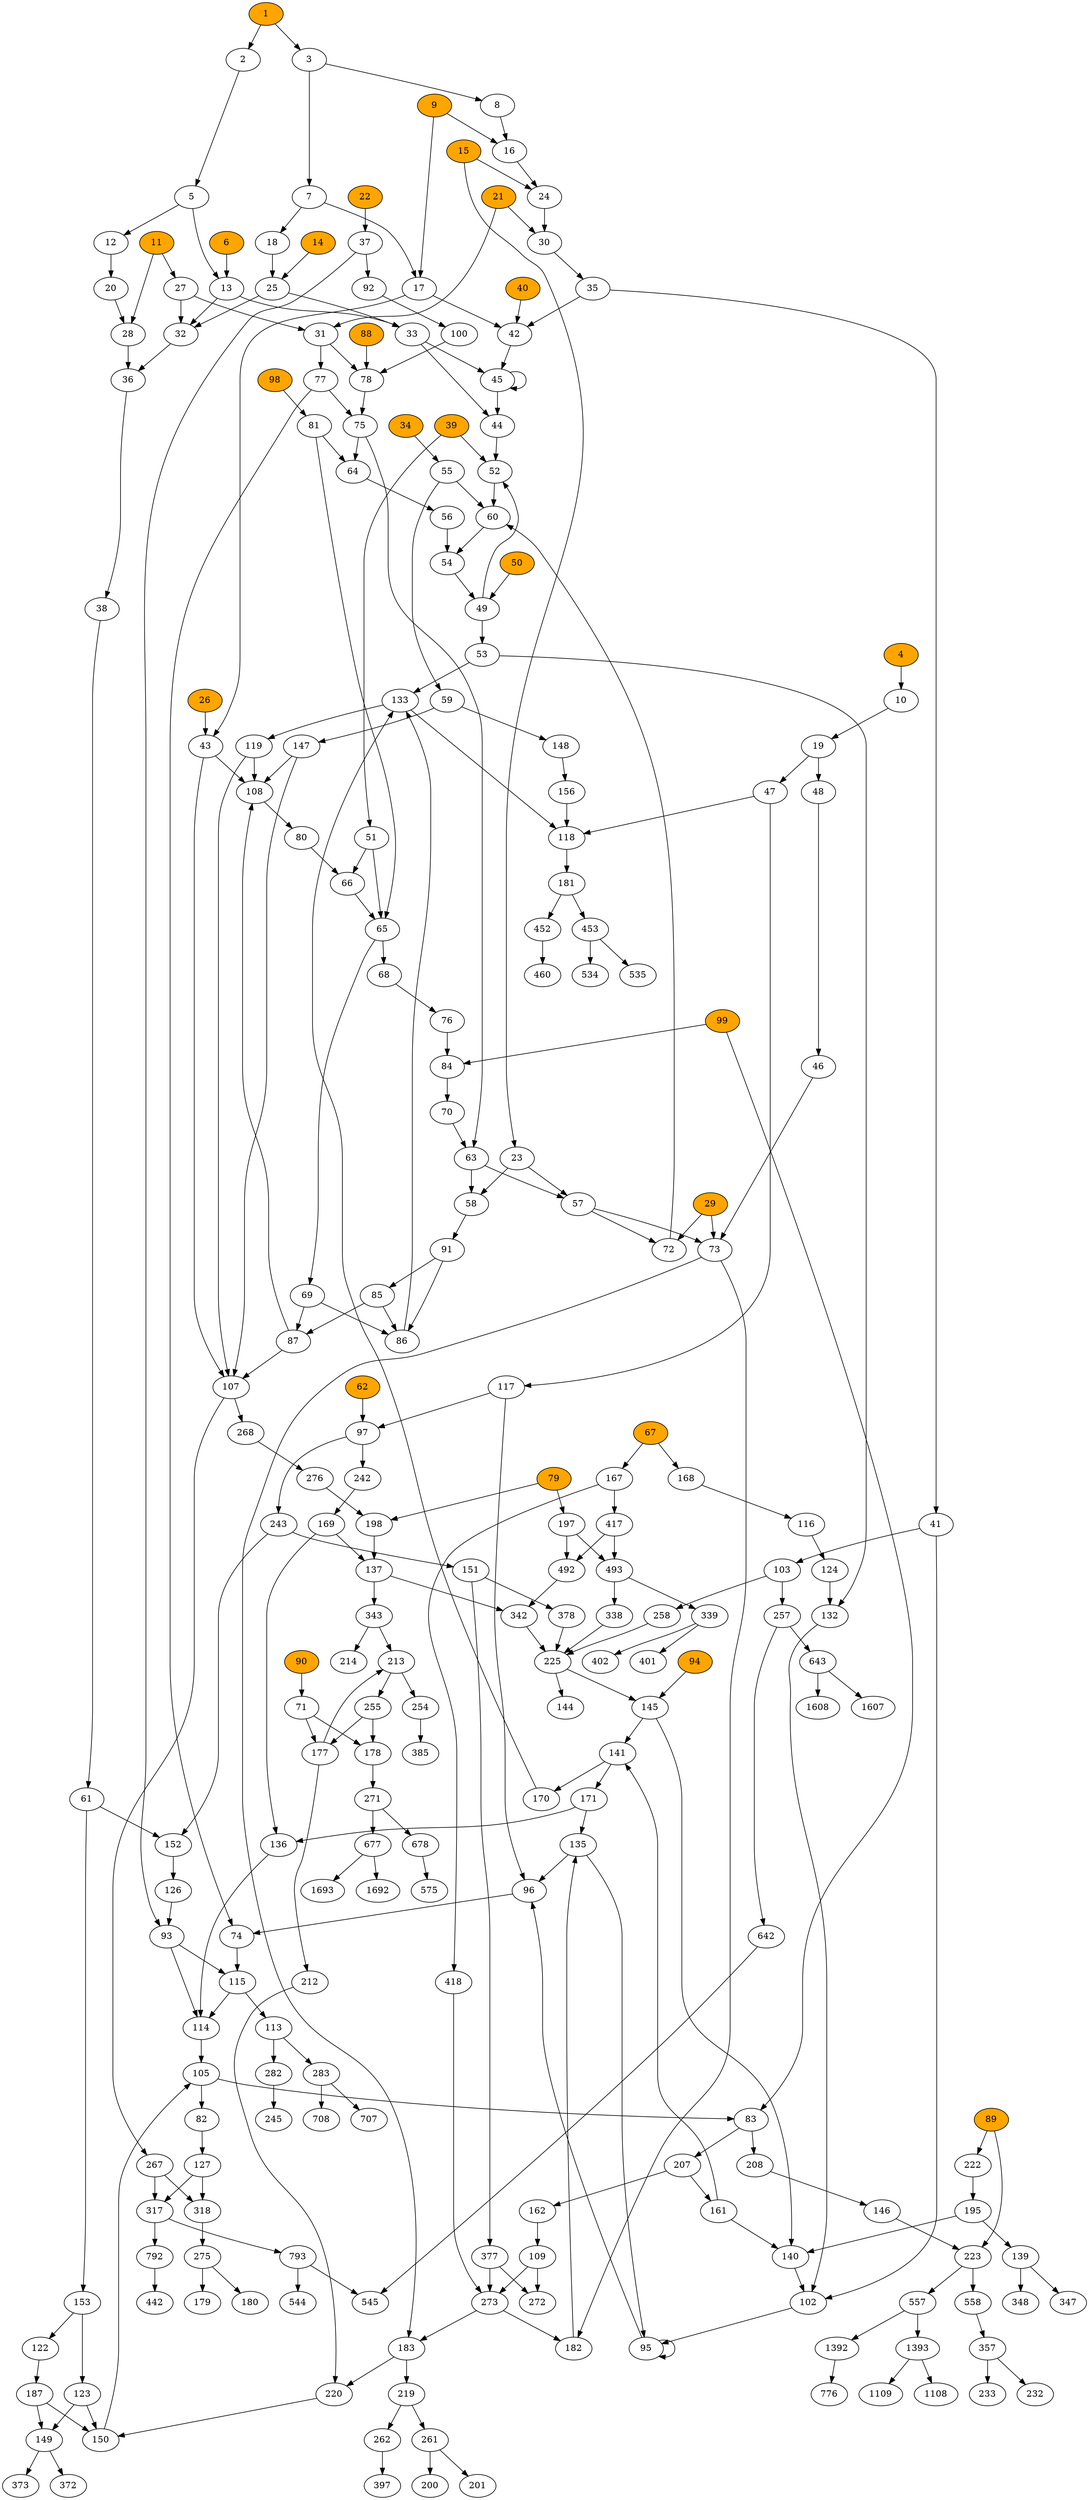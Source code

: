 digraph G {
1 -> 3;
1 -> 2;
2 -> 5;
5 -> 13;
5 -> 12;
12 -> 20;
13 -> 33;
13 -> 32;
3 -> 8;
3 -> 7;
7 -> 18;
7 -> 17;
17 -> 43;
17 -> 42;
18 -> 25;
8 -> 16;
16 -> 24;
20 -> 28;
32 -> 36;
33 -> 45;
33 -> 44;
42 -> 45;
43 -> 108;
43 -> 107;
25 -> 33;
25 -> 32;
24 -> 30;
4 -> 10;
10 -> 19;
19 -> 48;
19 -> 47;
47 -> 118;
47 -> 117;
48 -> 46;
28 -> 36;
36 -> 38;
44 -> 52;
45 -> 45;
45 -> 44;
6 -> 13;
107 -> 268;
107 -> 267;
108 -> 80;
30 -> 35;
9 -> 17;
9 -> 16;
117 -> 97;
117 -> 96;
118 -> 181;
46 -> 73;
11 -> 28;
11 -> 27;
27 -> 32;
27 -> 31;
31 -> 78;
31 -> 77;
77 -> 75;
77 -> 74;
78 -> 75;
38 -> 61;
52 -> 60;
14 -> 25;
15 -> 24;
15 -> 23;
23 -> 58;
23 -> 57;
57 -> 73;
57 -> 72;
72 -> 60;
73 -> 183;
73 -> 182;
58 -> 91;
91 -> 86;
91 -> 85;
35 -> 42;
35 -> 41;
267 -> 318;
267 -> 317;
268 -> 276;
80 -> 66;
96 -> 74;
97 -> 243;
97 -> 242;
181 -> 453;
181 -> 452;
21 -> 31;
21 -> 30;
41 -> 103;
41 -> 102;
74 -> 115;
75 -> 64;
75 -> 63;
22 -> 37;
37 -> 93;
37 -> 92;
92 -> 100;
100 -> 78;
93 -> 115;
93 -> 114;
114 -> 105;
115 -> 114;
115 -> 113;
60 -> 54;
182 -> 135;
183 -> 220;
183 -> 219;
85 -> 87;
85 -> 86;
86 -> 133;
26 -> 43;
61 -> 153;
61 -> 152;
29 -> 73;
29 -> 72;
54 -> 49;
135 -> 96;
135 -> 95;
219 -> 262;
219 -> 261;
220 -> 150;
102 -> 95;
103 -> 258;
103 -> 257;
63 -> 58;
63 -> 57;
64 -> 56;
34 -> 55;
55 -> 60;
55 -> 59;
59 -> 148;
59 -> 147;
147 -> 108;
147 -> 107;
148 -> 156;
95 -> 96;
95 -> 95;
257 -> 643;
257 -> 642;
258 -> 225;
152 -> 126;
153 -> 123;
153 -> 122;
105 -> 83;
105 -> 82;
113 -> 283;
113 -> 282;
126 -> 93;
122 -> 187;
123 -> 150;
123 -> 149;
39 -> 52;
39 -> 51;
51 -> 66;
51 -> 65;
65 -> 69;
65 -> 68;
68 -> 76;
69 -> 87;
69 -> 86;
66 -> 65;
40 -> 42;
642 -> 545;
643 -> 1608;
643 -> 1607;
225 -> 145;
225 -> 144;
317 -> 793;
317 -> 792;
318 -> 275;
276 -> 198;
242 -> 169;
243 -> 152;
243 -> 151;
452 -> 460;
453 -> 535;
453 -> 534;
49 -> 53;
49 -> 52;
53 -> 133;
53 -> 132;
132 -> 102;
133 -> 119;
133 -> 118;
119 -> 108;
119 -> 107;
50 -> 49;
76 -> 84;
87 -> 108;
87 -> 107;
156 -> 118;
56 -> 54;
187 -> 150;
187 -> 149;
149 -> 373;
149 -> 372;
150 -> 105;
62 -> 97;
169 -> 137;
169 -> 136;
151 -> 378;
151 -> 377;
84 -> 70;
67 -> 168;
67 -> 167;
167 -> 418;
167 -> 417;
417 -> 493;
417 -> 492;
492 -> 342;
493 -> 339;
493 -> 338;
418 -> 273;
273 -> 183;
273 -> 182;
168 -> 116;
116 -> 124;
124 -> 132;
70 -> 63;
71 -> 178;
71 -> 177;
177 -> 213;
177 -> 212;
212 -> 220;
213 -> 255;
213 -> 254;
254 -> 385;
255 -> 178;
255 -> 177;
178 -> 271;
271 -> 678;
271 -> 677;
677 -> 1693;
677 -> 1692;
678 -> 575;
261 -> 201;
261 -> 200;
262 -> 397;
282 -> 245;
283 -> 708;
283 -> 707;
79 -> 198;
79 -> 197;
197 -> 493;
197 -> 492;
342 -> 225;
338 -> 225;
339 -> 402;
339 -> 401;
198 -> 137;
137 -> 343;
137 -> 342;
343 -> 214;
343 -> 213;
81 -> 65;
81 -> 64;
82 -> 127;
127 -> 318;
127 -> 317;
792 -> 442;
793 -> 545;
793 -> 544;
275 -> 180;
275 -> 179;
83 -> 208;
83 -> 207;
207 -> 162;
207 -> 161;
161 -> 141;
161 -> 140;
140 -> 102;
141 -> 171;
141 -> 170;
162 -> 109;
109 -> 273;
109 -> 272;
208 -> 146;
146 -> 223;
223 -> 558;
223 -> 557;
88 -> 78;
89 -> 223;
89 -> 222;
222 -> 195;
195 -> 140;
195 -> 139;
139 -> 348;
139 -> 347;
557 -> 1393;
557 -> 1392;
1392 -> 776;
1393 -> 1109;
1393 -> 1108;
558 -> 357;
357 -> 233;
357 -> 232;
90 -> 71;
94 -> 145;
145 -> 141;
145 -> 140;
170 -> 133;
171 -> 136;
171 -> 135;
136 -> 114;
377 -> 273;
377 -> 272;
378 -> 225;
98 -> 81;
99 -> 84;
99 -> 83;
99 [style=filled, fillcolor=orange];
98 [style=filled, fillcolor=orange];
94 [style=filled, fillcolor=orange];
90 [style=filled, fillcolor=orange];
89 [style=filled, fillcolor=orange];
88 [style=filled, fillcolor=orange];
79 [style=filled, fillcolor=orange];
67 [style=filled, fillcolor=orange];
62 [style=filled, fillcolor=orange];
50 [style=filled, fillcolor=orange];
40 [style=filled, fillcolor=orange];
39 [style=filled, fillcolor=orange];
34 [style=filled, fillcolor=orange];
29 [style=filled, fillcolor=orange];
26 [style=filled, fillcolor=orange];
22 [style=filled, fillcolor=orange];
21 [style=filled, fillcolor=orange];
15 [style=filled, fillcolor=orange];
14 [style=filled, fillcolor=orange];
11 [style=filled, fillcolor=orange];
9 [style=filled, fillcolor=orange];
6 [style=filled, fillcolor=orange];
4 [style=filled, fillcolor=orange];
1 [style=filled, fillcolor=orange];
}
